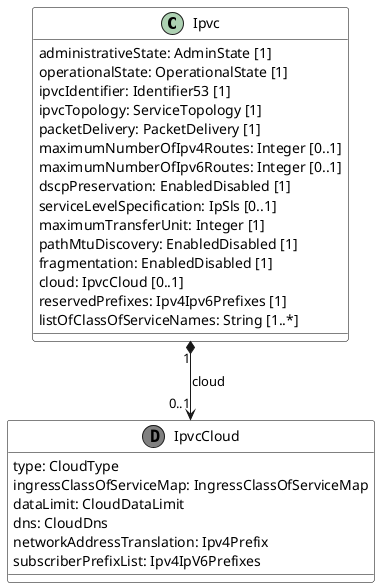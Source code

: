 @startuml
skinparam {
    ClassBackgroundColor White
    ClassBorderColor Black
}

class Ipvc {
    administrativeState: AdminState [1]
    operationalState: OperationalState [1]
    ipvcIdentifier: Identifier53 [1]
    ipvcTopology: ServiceTopology [1]
    packetDelivery: PacketDelivery [1]
    maximumNumberOfIpv4Routes: Integer [0..1]
    maximumNumberOfIpv6Routes: Integer [0..1]
    dscpPreservation: EnabledDisabled [1]
    serviceLevelSpecification: IpSls [0..1]
    maximumTransferUnit: Integer [1]
    pathMtuDiscovery: EnabledDisabled [1]
    fragmentation: EnabledDisabled [1]
    cloud: IpvcCloud [0..1]
    reservedPrefixes: Ipv4Ipv6Prefixes [1]
    listOfClassOfServiceNames: String [1..*]

}


Ipvc "1" *--> "0..1" IpvcCloud : cloud


class IpvcCloud << (D, Gray) >> {
    type: CloudType
    ingressClassOfServiceMap: IngressClassOfServiceMap
    dataLimit: CloudDataLimit
    dns: CloudDns
    networkAddressTranslation: Ipv4Prefix
    subscriberPrefixList: Ipv4IpV6Prefixes
}


@enduml